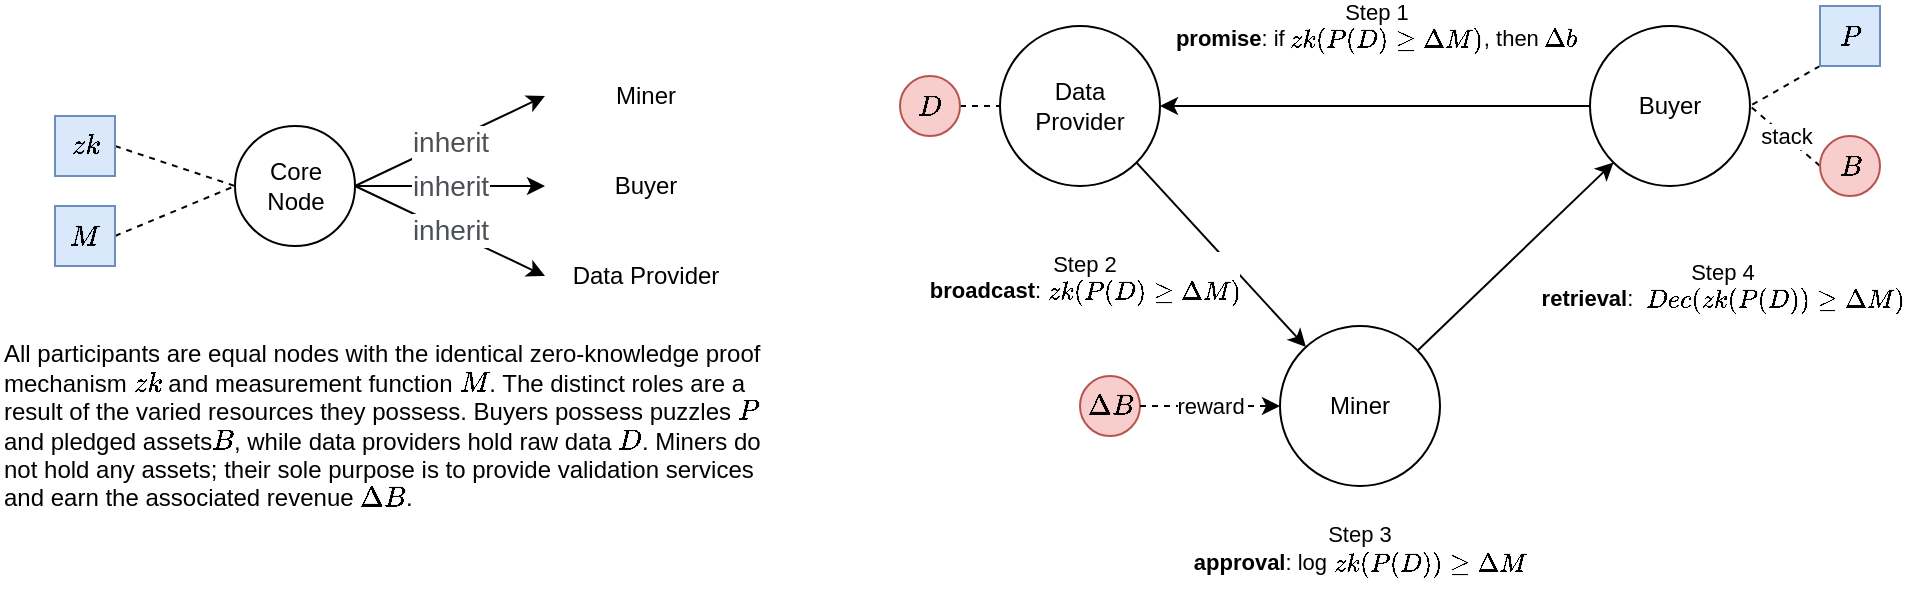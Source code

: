 <mxfile version="20.7.4" type="github"><diagram id="SlGQAyXAIa_Ibs_cdTL7" name="第 1 页"><mxGraphModel dx="3287" dy="1665" grid="1" gridSize="10" guides="1" tooltips="1" connect="1" arrows="1" fold="1" page="1" pageScale="1" pageWidth="827" pageHeight="1169" math="1" shadow="0"><root><mxCell id="0"/><mxCell id="1" parent="0"/><mxCell id="bnaXARXhb9KhNRuy2MTh-1" value="Buyer" style="ellipse;whiteSpace=wrap;html=1;aspect=fixed;" parent="1" vertex="1"><mxGeometry x="545" y="240" width="80" height="80" as="geometry"/></mxCell><mxCell id="bnaXARXhb9KhNRuy2MTh-2" value="Data&lt;br&gt;Provider" style="ellipse;whiteSpace=wrap;html=1;aspect=fixed;" parent="1" vertex="1"><mxGeometry x="250" y="240" width="80" height="80" as="geometry"/></mxCell><mxCell id="bnaXARXhb9KhNRuy2MTh-7" value="Step 4&lt;br&gt;&lt;b&gt;retrieval&lt;/b&gt;:&amp;nbsp; \(Dec(zk(P(D)) \geq \Delta M)\)" style="orthogonalLoop=1;jettySize=auto;html=1;entryX=0;entryY=1;entryDx=0;entryDy=0;rounded=0;" parent="1" source="bnaXARXhb9KhNRuy2MTh-3" target="bnaXARXhb9KhNRuy2MTh-1" edge="1"><mxGeometry x="0.936" y="-81" relative="1" as="geometry"><mxPoint x="1" as="offset"/></mxGeometry></mxCell><mxCell id="bnaXARXhb9KhNRuy2MTh-3" value="Miner" style="ellipse;whiteSpace=wrap;html=1;aspect=fixed;" parent="1" vertex="1"><mxGeometry x="390" y="390" width="80" height="80" as="geometry"/></mxCell><mxCell id="bnaXARXhb9KhNRuy2MTh-5" value="Step 1&lt;br&gt;&lt;b&gt;promise&lt;/b&gt;: if \(zk(P(D) \geq \Delta M)\), then \(\Delta b\)" style="orthogonalLoop=1;jettySize=auto;html=1;exitX=0;exitY=0.5;exitDx=0;exitDy=0;entryX=1;entryY=0.5;entryDx=0;entryDy=0;rounded=0;" parent="1" source="bnaXARXhb9KhNRuy2MTh-1" target="bnaXARXhb9KhNRuy2MTh-2" edge="1"><mxGeometry y="-40" width="80" relative="1" as="geometry"><mxPoint x="620" y="200" as="sourcePoint"/><mxPoint x="700" y="200" as="targetPoint"/><mxPoint as="offset"/></mxGeometry></mxCell><mxCell id="bnaXARXhb9KhNRuy2MTh-6" value="Step 2&lt;br&gt;&lt;b&gt;broadcast&lt;/b&gt;: \(zk(P(D) \geq \Delta M)\)" style="orthogonalLoop=1;jettySize=auto;html=1;exitX=1;exitY=1;exitDx=0;exitDy=0;rounded=0;" parent="1" source="bnaXARXhb9KhNRuy2MTh-2" target="bnaXARXhb9KhNRuy2MTh-3" edge="1"><mxGeometry x="-0.612" y="-58" width="80" relative="1" as="geometry"><mxPoint x="270" y="280" as="sourcePoint"/><mxPoint x="350" y="280" as="targetPoint"/><mxPoint as="offset"/></mxGeometry></mxCell><mxCell id="bnaXARXhb9KhNRuy2MTh-17" style="edgeStyle=none;rounded=0;orthogonalLoop=1;jettySize=auto;html=1;exitX=0;exitY=1;exitDx=0;exitDy=0;entryX=1;entryY=0.5;entryDx=0;entryDy=0;dashed=1;endArrow=none;endFill=0;" parent="1" source="bnaXARXhb9KhNRuy2MTh-15" target="bnaXARXhb9KhNRuy2MTh-1" edge="1"><mxGeometry relative="1" as="geometry"/></mxCell><mxCell id="bnaXARXhb9KhNRuy2MTh-15" value="$$P$$" style="whiteSpace=wrap;html=1;aspect=fixed;fillColor=#dae8fc;strokeColor=#6c8ebf;" parent="1" vertex="1"><mxGeometry x="660" y="230" width="30" height="30" as="geometry"/></mxCell><mxCell id="bnaXARXhb9KhNRuy2MTh-18" value="stack" style="edgeStyle=none;rounded=0;orthogonalLoop=1;jettySize=auto;html=1;exitX=0;exitY=0.5;exitDx=0;exitDy=0;entryX=1;entryY=0.5;entryDx=0;entryDy=0;dashed=1;endArrow=none;endFill=0;" parent="1" source="bnaXARXhb9KhNRuy2MTh-16" target="bnaXARXhb9KhNRuy2MTh-1" edge="1"><mxGeometry relative="1" as="geometry"/></mxCell><mxCell id="bnaXARXhb9KhNRuy2MTh-16" value="$$B$$" style="ellipse;whiteSpace=wrap;html=1;aspect=fixed;fillColor=#f8cecc;strokeColor=#b85450;" parent="1" vertex="1"><mxGeometry x="660" y="295" width="30" height="30" as="geometry"/></mxCell><mxCell id="bnaXARXhb9KhNRuy2MTh-20" style="edgeStyle=none;rounded=0;orthogonalLoop=1;jettySize=auto;html=1;exitX=1;exitY=0.5;exitDx=0;exitDy=0;entryX=0;entryY=0.5;entryDx=0;entryDy=0;dashed=1;endArrow=none;endFill=0;" parent="1" source="bnaXARXhb9KhNRuy2MTh-19" target="bnaXARXhb9KhNRuy2MTh-2" edge="1"><mxGeometry relative="1" as="geometry"/></mxCell><mxCell id="bnaXARXhb9KhNRuy2MTh-19" value="$$D$$" style="ellipse;whiteSpace=wrap;html=1;aspect=fixed;fillColor=#f8cecc;strokeColor=#b85450;" parent="1" vertex="1"><mxGeometry x="200" y="265" width="30" height="30" as="geometry"/></mxCell><mxCell id="bnaXARXhb9KhNRuy2MTh-21" value="&lt;span style=&quot;color: rgb(0, 0, 0); font-family: Helvetica; font-size: 11px; font-style: normal; font-variant-ligatures: normal; font-variant-caps: normal; font-weight: 400; letter-spacing: normal; orphans: 2; text-indent: 0px; text-transform: none; widows: 2; word-spacing: 0px; -webkit-text-stroke-width: 0px; background-color: rgb(255, 255, 255); text-decoration-thickness: initial; text-decoration-style: initial; text-decoration-color: initial; float: none; display: inline !important;&quot;&gt;Step 3&lt;/span&gt;&lt;br style=&quot;border-color: var(--border-color); color: rgb(0, 0, 0); font-family: Helvetica; font-size: 11px; font-style: normal; font-variant-ligatures: normal; font-variant-caps: normal; font-weight: 400; letter-spacing: normal; orphans: 2; text-indent: 0px; text-transform: none; widows: 2; word-spacing: 0px; -webkit-text-stroke-width: 0px; text-decoration-thickness: initial; text-decoration-style: initial; text-decoration-color: initial;&quot;&gt;&lt;span style=&quot;color: rgb(0, 0, 0); font-family: Helvetica; font-size: 11px; font-style: normal; font-variant-ligatures: normal; font-variant-caps: normal; letter-spacing: normal; orphans: 2; text-indent: 0px; text-transform: none; widows: 2; word-spacing: 0px; -webkit-text-stroke-width: 0px; background-color: rgb(255, 255, 255); text-decoration-thickness: initial; text-decoration-style: initial; text-decoration-color: initial; float: none; display: inline !important;&quot;&gt;&lt;b&gt;approval&lt;/b&gt;&lt;/span&gt;&lt;span style=&quot;color: rgb(0, 0, 0); font-family: Helvetica; font-size: 11px; font-style: normal; font-variant-ligatures: normal; font-variant-caps: normal; font-weight: 400; letter-spacing: normal; orphans: 2; text-indent: 0px; text-transform: none; widows: 2; word-spacing: 0px; -webkit-text-stroke-width: 0px; background-color: rgb(255, 255, 255); text-decoration-thickness: initial; text-decoration-style: initial; text-decoration-color: initial; float: none; display: inline !important;&quot;&gt;: log \(zk(P(D)) \geq \Delta M\)&lt;/span&gt;" style="text;whiteSpace=wrap;html=1;align=center;" parent="1" vertex="1"><mxGeometry x="320" y="480" width="220" height="50" as="geometry"/></mxCell><mxCell id="bnaXARXhb9KhNRuy2MTh-28" value="$$\Delta B$$" style="ellipse;whiteSpace=wrap;html=1;aspect=fixed;fillColor=#f8cecc;strokeColor=#b85450;" parent="1" vertex="1"><mxGeometry x="290" y="415" width="30" height="30" as="geometry"/></mxCell><mxCell id="bnaXARXhb9KhNRuy2MTh-29" value="reward" style="edgeStyle=none;rounded=0;orthogonalLoop=1;jettySize=auto;html=1;exitX=1;exitY=0.5;exitDx=0;exitDy=0;entryX=0;entryY=0.5;entryDx=0;entryDy=0;dashed=1;" parent="1" source="bnaXARXhb9KhNRuy2MTh-28" target="bnaXARXhb9KhNRuy2MTh-3" edge="1"><mxGeometry relative="1" as="geometry"><mxPoint x="764.393" y="314.393" as="sourcePoint"/><mxPoint x="738.284" y="268.284" as="targetPoint"/></mxGeometry></mxCell><mxCell id="bnaXARXhb9KhNRuy2MTh-34" value="&lt;meta charset=&quot;utf-8&quot;&gt;&lt;span style=&quot;color: rgb(77, 81, 86); font-family: arial, sans-serif; font-size: 14px; font-style: normal; font-variant-ligatures: normal; font-variant-caps: normal; font-weight: 400; letter-spacing: normal; orphans: 2; text-align: left; text-indent: 0px; text-transform: none; widows: 2; word-spacing: 0px; -webkit-text-stroke-width: 0px; background-color: rgb(255, 255, 255); text-decoration-thickness: initial; text-decoration-style: initial; text-decoration-color: initial; float: none; display: inline !important;&quot;&gt;inherit&lt;/span&gt;" style="edgeStyle=none;orthogonalLoop=1;jettySize=auto;html=1;rounded=0;exitX=1;exitY=0.5;exitDx=0;exitDy=0;entryX=0;entryY=0.5;entryDx=0;entryDy=0;" parent="1" source="bnaXARXhb9KhNRuy2MTh-31" target="bnaXARXhb9KhNRuy2MTh-37" edge="1"><mxGeometry width="80" relative="1" as="geometry"><mxPoint x="47.5" y="-150" as="sourcePoint"/><mxPoint x="157.5" y="210" as="targetPoint"/><Array as="points"/></mxGeometry></mxCell><mxCell id="bnaXARXhb9KhNRuy2MTh-31" value="Core&lt;br&gt;Node" style="ellipse;whiteSpace=wrap;html=1;aspect=fixed;" parent="1" vertex="1"><mxGeometry x="-132.5" y="290" width="60" height="60" as="geometry"/></mxCell><mxCell id="bnaXARXhb9KhNRuy2MTh-40" style="edgeStyle=none;rounded=0;orthogonalLoop=1;jettySize=auto;html=1;exitX=1;exitY=0.5;exitDx=0;exitDy=0;entryX=0;entryY=0.5;entryDx=0;entryDy=0;dashed=1;endArrow=none;endFill=0;" parent="1" source="bnaXARXhb9KhNRuy2MTh-32" target="bnaXARXhb9KhNRuy2MTh-31" edge="1"><mxGeometry relative="1" as="geometry"/></mxCell><mxCell id="bnaXARXhb9KhNRuy2MTh-32" value="$$zk$$" style="whiteSpace=wrap;html=1;aspect=fixed;fillColor=#dae8fc;strokeColor=#6c8ebf;" parent="1" vertex="1"><mxGeometry x="-222.5" y="285" width="30" height="30" as="geometry"/></mxCell><mxCell id="bnaXARXhb9KhNRuy2MTh-41" style="edgeStyle=none;rounded=0;orthogonalLoop=1;jettySize=auto;html=1;exitX=1;exitY=0.5;exitDx=0;exitDy=0;dashed=1;endArrow=none;endFill=0;entryX=0;entryY=0.5;entryDx=0;entryDy=0;" parent="1" source="bnaXARXhb9KhNRuy2MTh-33" target="bnaXARXhb9KhNRuy2MTh-31" edge="1"><mxGeometry relative="1" as="geometry"><mxPoint x="-142.5" y="320" as="targetPoint"/></mxGeometry></mxCell><mxCell id="bnaXARXhb9KhNRuy2MTh-33" value="$$M$$" style="whiteSpace=wrap;html=1;aspect=fixed;fillColor=#dae8fc;strokeColor=#6c8ebf;" parent="1" vertex="1"><mxGeometry x="-222.5" y="330" width="30" height="30" as="geometry"/></mxCell><mxCell id="bnaXARXhb9KhNRuy2MTh-35" value="Buyer" style="whiteSpace=wrap;html=1;fillColor=none;strokeColor=none;" parent="1" vertex="1"><mxGeometry x="22.5" y="305" width="100" height="30" as="geometry"/></mxCell><mxCell id="bnaXARXhb9KhNRuy2MTh-36" value="Data Provider" style="whiteSpace=wrap;html=1;fillColor=none;strokeColor=none;" parent="1" vertex="1"><mxGeometry x="22.5" y="350" width="100" height="30" as="geometry"/></mxCell><mxCell id="bnaXARXhb9KhNRuy2MTh-37" value="Miner" style="whiteSpace=wrap;html=1;fillColor=none;strokeColor=none;" parent="1" vertex="1"><mxGeometry x="22.5" y="260" width="100" height="30" as="geometry"/></mxCell><mxCell id="bnaXARXhb9KhNRuy2MTh-38" value="&lt;meta charset=&quot;utf-8&quot;&gt;&lt;span style=&quot;color: rgb(77, 81, 86); font-family: arial, sans-serif; font-size: 14px; font-style: normal; font-variant-ligatures: normal; font-variant-caps: normal; font-weight: 400; letter-spacing: normal; orphans: 2; text-align: left; text-indent: 0px; text-transform: none; widows: 2; word-spacing: 0px; -webkit-text-stroke-width: 0px; background-color: rgb(255, 255, 255); text-decoration-thickness: initial; text-decoration-style: initial; text-decoration-color: initial; float: none; display: inline !important;&quot;&gt;inherit&lt;/span&gt;" style="edgeStyle=none;orthogonalLoop=1;jettySize=auto;html=1;rounded=0;exitX=1;exitY=0.5;exitDx=0;exitDy=0;entryX=0;entryY=0.5;entryDx=0;entryDy=0;" parent="1" source="bnaXARXhb9KhNRuy2MTh-31" target="bnaXARXhb9KhNRuy2MTh-35" edge="1"><mxGeometry width="80" relative="1" as="geometry"><mxPoint x="-72.5" y="290" as="sourcePoint"/><mxPoint x="47.5" y="260" as="targetPoint"/><Array as="points"/></mxGeometry></mxCell><mxCell id="bnaXARXhb9KhNRuy2MTh-39" value="&lt;meta charset=&quot;utf-8&quot;&gt;&lt;span style=&quot;color: rgb(77, 81, 86); font-family: arial, sans-serif; font-size: 14px; font-style: normal; font-variant-ligatures: normal; font-variant-caps: normal; font-weight: 400; letter-spacing: normal; orphans: 2; text-align: left; text-indent: 0px; text-transform: none; widows: 2; word-spacing: 0px; -webkit-text-stroke-width: 0px; background-color: rgb(255, 255, 255); text-decoration-thickness: initial; text-decoration-style: initial; text-decoration-color: initial; float: none; display: inline !important;&quot;&gt;inherit&lt;/span&gt;" style="edgeStyle=none;orthogonalLoop=1;jettySize=auto;html=1;rounded=0;exitX=1;exitY=0.5;exitDx=0;exitDy=0;entryX=0;entryY=0.5;entryDx=0;entryDy=0;" parent="1" source="bnaXARXhb9KhNRuy2MTh-31" target="bnaXARXhb9KhNRuy2MTh-36" edge="1"><mxGeometry width="80" relative="1" as="geometry"><mxPoint x="-62.5" y="300" as="sourcePoint"/><mxPoint x="57.5" y="270" as="targetPoint"/><Array as="points"/></mxGeometry></mxCell><mxCell id="bnaXARXhb9KhNRuy2MTh-44" value="All participants are equal nodes with the identical zero-knowledge proof mechanism \(zk\) and measurement function \(M\). The distinct roles are a result of the varied resources they possess. Buyers possess puzzles \(P\) and pledged assets\(B\), while data providers hold raw data \(D\). Miners do not hold any assets; their sole purpose is to provide validation services and earn the associated revenue \(\Delta B\)." style="text;html=1;strokeColor=none;fillColor=none;align=left;verticalAlign=middle;whiteSpace=wrap;rounded=0;dashed=1;" parent="1" vertex="1"><mxGeometry x="-250" y="390" width="400" height="100" as="geometry"/></mxCell></root></mxGraphModel></diagram></mxfile>
